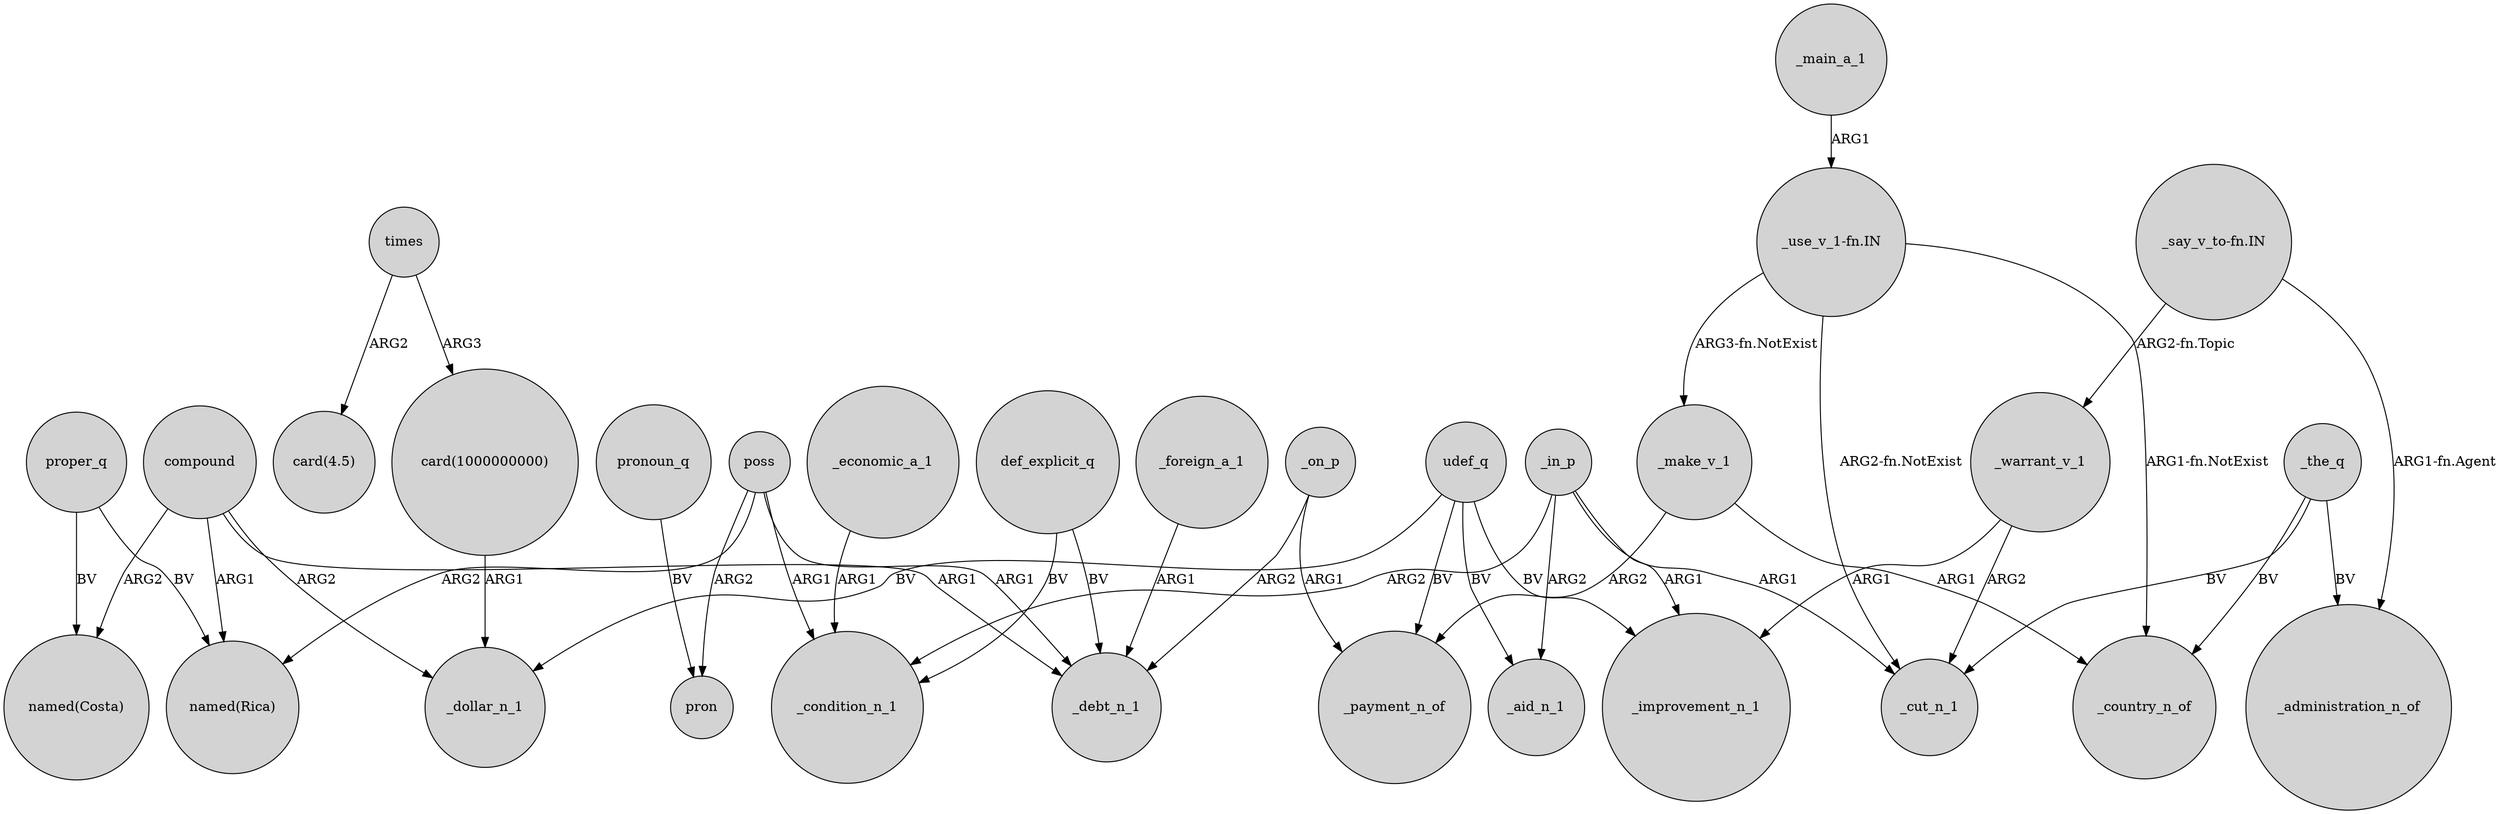digraph {
	node [shape=circle style=filled]
	compound -> _debt_n_1 [label=ARG1]
	"_use_v_1-fn.IN" -> _make_v_1 [label="ARG3-fn.NotExist"]
	poss -> pron [label=ARG2]
	proper_q -> "named(Costa)" [label=BV]
	_in_p -> _cut_n_1 [label=ARG1]
	def_explicit_q -> _condition_n_1 [label=BV]
	_the_q -> _cut_n_1 [label=BV]
	_make_v_1 -> _payment_n_of [label=ARG2]
	_warrant_v_1 -> _improvement_n_1 [label=ARG1]
	_in_p -> _aid_n_1 [label=ARG2]
	udef_q -> _payment_n_of [label=BV]
	times -> "card(1000000000)" [label=ARG3]
	"_use_v_1-fn.IN" -> _country_n_of [label="ARG1-fn.NotExist"]
	_on_p -> _debt_n_1 [label=ARG2]
	"_use_v_1-fn.IN" -> _cut_n_1 [label="ARG2-fn.NotExist"]
	def_explicit_q -> _debt_n_1 [label=BV]
	_the_q -> _country_n_of [label=BV]
	pronoun_q -> pron [label=BV]
	compound -> "named(Rica)" [label=ARG1]
	compound -> "named(Costa)" [label=ARG2]
	_in_p -> _condition_n_1 [label=ARG2]
	poss -> "named(Rica)" [label=ARG2]
	_foreign_a_1 -> _debt_n_1 [label=ARG1]
	proper_q -> "named(Rica)" [label=BV]
	_warrant_v_1 -> _cut_n_1 [label=ARG2]
	_in_p -> _improvement_n_1 [label=ARG1]
	poss -> _condition_n_1 [label=ARG1]
	udef_q -> _aid_n_1 [label=BV]
	_economic_a_1 -> _condition_n_1 [label=ARG1]
	udef_q -> _improvement_n_1 [label=BV]
	_make_v_1 -> _country_n_of [label=ARG1]
	poss -> _debt_n_1 [label=ARG1]
	_on_p -> _payment_n_of [label=ARG1]
	_the_q -> _administration_n_of [label=BV]
	"_say_v_to-fn.IN" -> _warrant_v_1 [label="ARG2-fn.Topic"]
	compound -> _dollar_n_1 [label=ARG2]
	"_say_v_to-fn.IN" -> _administration_n_of [label="ARG1-fn.Agent"]
	"card(1000000000)" -> _dollar_n_1 [label=ARG1]
	times -> "card(4.5)" [label=ARG2]
	udef_q -> _dollar_n_1 [label=BV]
	_main_a_1 -> "_use_v_1-fn.IN" [label=ARG1]
}
